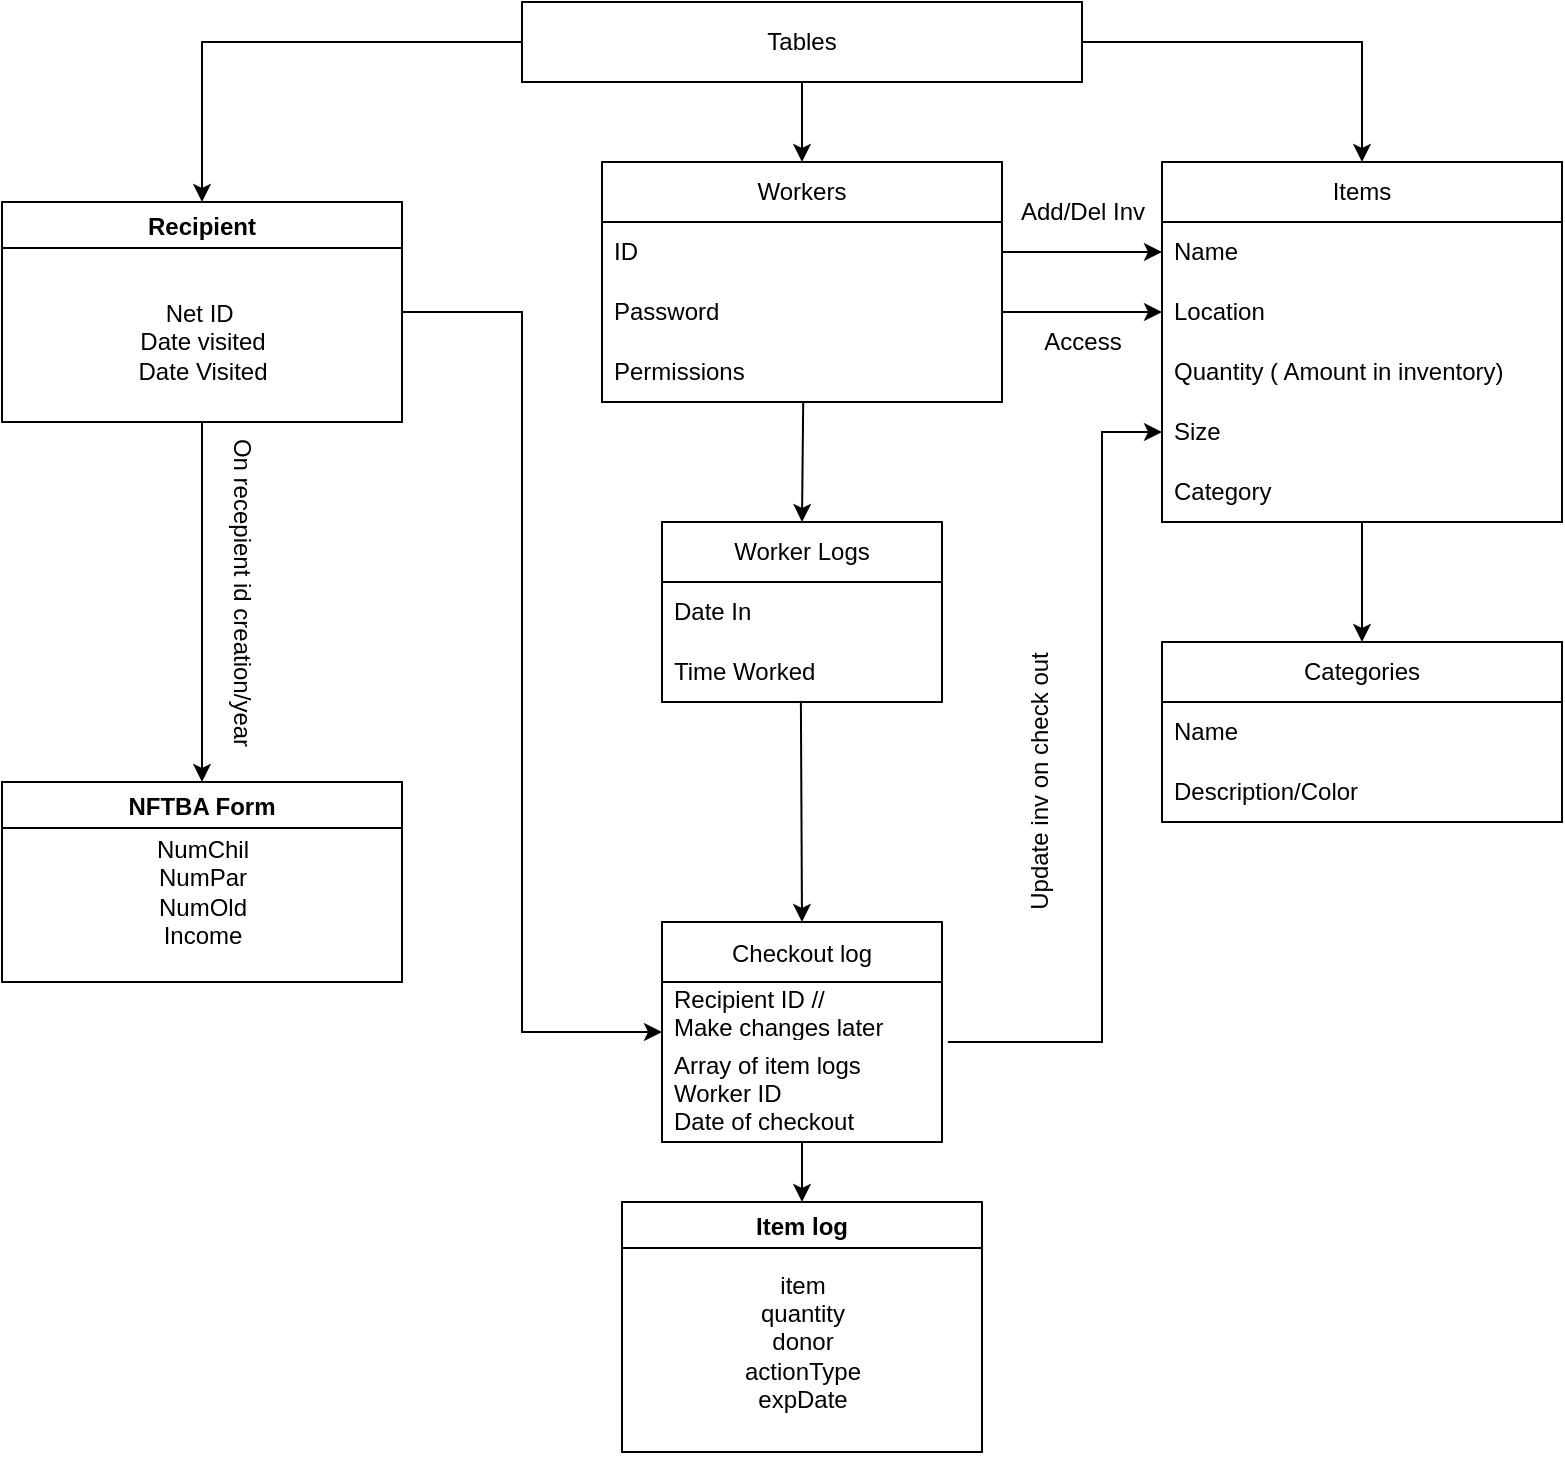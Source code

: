 <mxfile version="20.6.0" type="github">
  <diagram id="C5RBs43oDa-KdzZeNtuy" name="Page-1">
    <mxGraphModel dx="1002" dy="625" grid="1" gridSize="10" guides="1" tooltips="1" connect="1" arrows="1" fold="1" page="1" pageScale="1" pageWidth="827" pageHeight="1169" math="0" shadow="0">
      <root>
        <mxCell id="WIyWlLk6GJQsqaUBKTNV-0" />
        <mxCell id="WIyWlLk6GJQsqaUBKTNV-1" parent="WIyWlLk6GJQsqaUBKTNV-0" />
        <mxCell id="W-ZZmaoJpfkEgvUS2qyO-13" value="Recipient" style="swimlane;startSize=23;" parent="WIyWlLk6GJQsqaUBKTNV-1" vertex="1">
          <mxGeometry x="20" y="260" width="200" height="110" as="geometry" />
        </mxCell>
        <mxCell id="W-ZZmaoJpfkEgvUS2qyO-18" value="Net ID&amp;nbsp;&lt;br&gt;Date visited&lt;br&gt;Date Visited" style="text;html=1;align=center;verticalAlign=middle;resizable=0;points=[];autosize=1;strokeColor=none;fillColor=none;" parent="W-ZZmaoJpfkEgvUS2qyO-13" vertex="1">
          <mxGeometry x="55" y="40" width="90" height="60" as="geometry" />
        </mxCell>
        <mxCell id="W-ZZmaoJpfkEgvUS2qyO-34" value="Tables" style="rounded=0;whiteSpace=wrap;html=1;" parent="WIyWlLk6GJQsqaUBKTNV-1" vertex="1">
          <mxGeometry x="280" y="160" width="280" height="40" as="geometry" />
        </mxCell>
        <mxCell id="W-ZZmaoJpfkEgvUS2qyO-45" value="NFTBA Form" style="swimlane;" parent="WIyWlLk6GJQsqaUBKTNV-1" vertex="1">
          <mxGeometry x="20" y="550" width="200" height="100" as="geometry" />
        </mxCell>
        <mxCell id="W-ZZmaoJpfkEgvUS2qyO-51" value="NumChil&lt;br&gt;NumPar&lt;br&gt;NumOld&lt;br&gt;Income" style="text;html=1;align=center;verticalAlign=middle;resizable=0;points=[];autosize=1;strokeColor=none;fillColor=none;" parent="W-ZZmaoJpfkEgvUS2qyO-45" vertex="1">
          <mxGeometry x="65" y="20" width="70" height="70" as="geometry" />
        </mxCell>
        <mxCell id="LEjf0Js33OpnvhWqmB9_-0" value="On recepient id creation/year" style="text;html=1;align=center;verticalAlign=middle;resizable=0;points=[];autosize=1;strokeColor=none;fillColor=none;rotation=90;" parent="WIyWlLk6GJQsqaUBKTNV-1" vertex="1">
          <mxGeometry x="50" y="440" width="180" height="30" as="geometry" />
        </mxCell>
        <mxCell id="LEjf0Js33OpnvhWqmB9_-9" value="Item log" style="swimlane;" parent="WIyWlLk6GJQsqaUBKTNV-1" vertex="1">
          <mxGeometry x="330" y="760" width="180" height="125" as="geometry" />
        </mxCell>
        <mxCell id="GrbsJYLR_bLG-Z3R_im9-0" value="&lt;br&gt;" style="text;html=1;align=center;verticalAlign=middle;resizable=0;points=[];autosize=1;strokeColor=none;fillColor=none;" parent="LEjf0Js33OpnvhWqmB9_-9" vertex="1">
          <mxGeometry x="100" y="105" width="20" height="30" as="geometry" />
        </mxCell>
        <mxCell id="GrbsJYLR_bLG-Z3R_im9-22" value="item&lt;br&gt;quantity&lt;br&gt;donor&lt;br&gt;actionType&lt;br&gt;expDate" style="text;html=1;align=center;verticalAlign=middle;resizable=0;points=[];autosize=1;strokeColor=none;fillColor=none;" parent="LEjf0Js33OpnvhWqmB9_-9" vertex="1">
          <mxGeometry x="50" y="25" width="80" height="90" as="geometry" />
        </mxCell>
        <mxCell id="LEjf0Js33OpnvhWqmB9_-20" value="Access" style="text;html=1;align=center;verticalAlign=middle;resizable=0;points=[];autosize=1;strokeColor=none;fillColor=none;" parent="WIyWlLk6GJQsqaUBKTNV-1" vertex="1">
          <mxGeometry x="530" y="315" width="60" height="30" as="geometry" />
        </mxCell>
        <mxCell id="LEjf0Js33OpnvhWqmB9_-22" value="Checkout log" style="swimlane;fontStyle=0;childLayout=stackLayout;horizontal=1;startSize=30;horizontalStack=0;resizeParent=1;resizeParentMax=0;resizeLast=0;collapsible=1;marginBottom=0;" parent="WIyWlLk6GJQsqaUBKTNV-1" vertex="1">
          <mxGeometry x="350" y="620" width="140" height="110" as="geometry" />
        </mxCell>
        <mxCell id="LEjf0Js33OpnvhWqmB9_-23" value="Recipient ID //&#xa;Make changes later" style="text;strokeColor=none;fillColor=none;align=left;verticalAlign=middle;spacingLeft=4;spacingRight=4;overflow=hidden;points=[[0,0.5],[1,0.5]];portConstraint=eastwest;rotatable=0;" parent="LEjf0Js33OpnvhWqmB9_-22" vertex="1">
          <mxGeometry y="30" width="140" height="30" as="geometry" />
        </mxCell>
        <mxCell id="LEjf0Js33OpnvhWqmB9_-24" value="Array of item logs&#xa;Worker ID &#xa;Date of checkout" style="text;strokeColor=none;fillColor=none;align=left;verticalAlign=middle;spacingLeft=4;spacingRight=4;overflow=hidden;points=[[0,0.5],[1,0.5]];portConstraint=eastwest;rotatable=0;" parent="LEjf0Js33OpnvhWqmB9_-22" vertex="1">
          <mxGeometry y="60" width="140" height="50" as="geometry" />
        </mxCell>
        <mxCell id="GrbsJYLR_bLG-Z3R_im9-12" value="Update inv on check out" style="text;html=1;align=center;verticalAlign=middle;resizable=0;points=[];autosize=1;strokeColor=none;fillColor=none;rotation=-90;" parent="WIyWlLk6GJQsqaUBKTNV-1" vertex="1">
          <mxGeometry x="464" y="535" width="150" height="30" as="geometry" />
        </mxCell>
        <mxCell id="BPc-_y-xApkWX-sECBne-0" value="" style="endArrow=classic;html=1;rounded=0;exitX=0.5;exitY=1;exitDx=0;exitDy=0;entryX=0.5;entryY=0;entryDx=0;entryDy=0;" parent="WIyWlLk6GJQsqaUBKTNV-1" source="W-ZZmaoJpfkEgvUS2qyO-13" target="W-ZZmaoJpfkEgvUS2qyO-45" edge="1">
          <mxGeometry width="50" height="50" relative="1" as="geometry">
            <mxPoint x="390" y="410" as="sourcePoint" />
            <mxPoint x="440" y="360" as="targetPoint" />
          </mxGeometry>
        </mxCell>
        <mxCell id="BPc-_y-xApkWX-sECBne-1" value="" style="endArrow=classic;html=1;rounded=0;entryX=0.5;entryY=0;entryDx=0;entryDy=0;exitX=0.503;exitY=1;exitDx=0;exitDy=0;exitPerimeter=0;" parent="WIyWlLk6GJQsqaUBKTNV-1" source="didKnXqY8KrQ9kKQ9Ujo-17" target="didKnXqY8KrQ9kKQ9Ujo-27" edge="1">
          <mxGeometry width="50" height="50" relative="1" as="geometry">
            <mxPoint x="430" y="420" as="sourcePoint" />
            <mxPoint x="414" y="495" as="targetPoint" />
          </mxGeometry>
        </mxCell>
        <mxCell id="BPc-_y-xApkWX-sECBne-5" value="" style="endArrow=classic;html=1;rounded=0;exitX=1;exitY=0.5;exitDx=0;exitDy=0;entryX=0;entryY=0.5;entryDx=0;entryDy=0;" parent="WIyWlLk6GJQsqaUBKTNV-1" source="W-ZZmaoJpfkEgvUS2qyO-13" target="LEjf0Js33OpnvhWqmB9_-22" edge="1">
          <mxGeometry width="50" height="50" relative="1" as="geometry">
            <mxPoint x="250" y="655" as="sourcePoint" />
            <mxPoint x="300" y="605" as="targetPoint" />
            <Array as="points">
              <mxPoint x="280" y="315" />
              <mxPoint x="280" y="675" />
            </Array>
          </mxGeometry>
        </mxCell>
        <mxCell id="BPc-_y-xApkWX-sECBne-8" value="" style="endArrow=classic;html=1;rounded=0;exitX=0.5;exitY=1;exitDx=0;exitDy=0;exitPerimeter=0;" parent="WIyWlLk6GJQsqaUBKTNV-1" source="LEjf0Js33OpnvhWqmB9_-24" edge="1">
          <mxGeometry width="50" height="50" relative="1" as="geometry">
            <mxPoint x="290" y="730" as="sourcePoint" />
            <mxPoint x="420" y="760" as="targetPoint" />
          </mxGeometry>
        </mxCell>
        <mxCell id="GrbsJYLR_bLG-Z3R_im9-10" value="Add/Del Inv" style="text;html=1;align=center;verticalAlign=middle;resizable=0;points=[];autosize=1;strokeColor=none;fillColor=none;" parent="WIyWlLk6GJQsqaUBKTNV-1" vertex="1">
          <mxGeometry x="515" y="250" width="90" height="30" as="geometry" />
        </mxCell>
        <mxCell id="didKnXqY8KrQ9kKQ9Ujo-3" value="Items" style="swimlane;fontStyle=0;childLayout=stackLayout;horizontal=1;startSize=30;horizontalStack=0;resizeParent=1;resizeParentMax=0;resizeLast=0;collapsible=1;marginBottom=0;whiteSpace=wrap;html=1;" vertex="1" parent="WIyWlLk6GJQsqaUBKTNV-1">
          <mxGeometry x="600" y="240" width="200" height="180" as="geometry" />
        </mxCell>
        <mxCell id="didKnXqY8KrQ9kKQ9Ujo-4" value="Name" style="text;strokeColor=none;fillColor=none;align=left;verticalAlign=middle;spacingLeft=4;spacingRight=4;overflow=hidden;points=[[0,0.5],[1,0.5]];portConstraint=eastwest;rotatable=0;whiteSpace=wrap;html=1;" vertex="1" parent="didKnXqY8KrQ9kKQ9Ujo-3">
          <mxGeometry y="30" width="200" height="30" as="geometry" />
        </mxCell>
        <mxCell id="didKnXqY8KrQ9kKQ9Ujo-5" value="Location" style="text;strokeColor=none;fillColor=none;align=left;verticalAlign=middle;spacingLeft=4;spacingRight=4;overflow=hidden;points=[[0,0.5],[1,0.5]];portConstraint=eastwest;rotatable=0;whiteSpace=wrap;html=1;" vertex="1" parent="didKnXqY8KrQ9kKQ9Ujo-3">
          <mxGeometry y="60" width="200" height="30" as="geometry" />
        </mxCell>
        <mxCell id="didKnXqY8KrQ9kKQ9Ujo-6" value="Quantity ( Amount in inventory)" style="text;strokeColor=none;fillColor=none;align=left;verticalAlign=middle;spacingLeft=4;spacingRight=4;overflow=hidden;points=[[0,0.5],[1,0.5]];portConstraint=eastwest;rotatable=0;whiteSpace=wrap;html=1;" vertex="1" parent="didKnXqY8KrQ9kKQ9Ujo-3">
          <mxGeometry y="90" width="200" height="30" as="geometry" />
        </mxCell>
        <mxCell id="didKnXqY8KrQ9kKQ9Ujo-12" value="Size" style="text;strokeColor=none;fillColor=none;align=left;verticalAlign=middle;spacingLeft=4;spacingRight=4;overflow=hidden;points=[[0,0.5],[1,0.5]];portConstraint=eastwest;rotatable=0;whiteSpace=wrap;html=1;" vertex="1" parent="didKnXqY8KrQ9kKQ9Ujo-3">
          <mxGeometry y="120" width="200" height="30" as="geometry" />
        </mxCell>
        <mxCell id="didKnXqY8KrQ9kKQ9Ujo-20" value="Category" style="text;strokeColor=none;fillColor=none;align=left;verticalAlign=middle;spacingLeft=4;spacingRight=4;overflow=hidden;points=[[0,0.5],[1,0.5]];portConstraint=eastwest;rotatable=0;whiteSpace=wrap;html=1;" vertex="1" parent="didKnXqY8KrQ9kKQ9Ujo-3">
          <mxGeometry y="150" width="200" height="30" as="geometry" />
        </mxCell>
        <mxCell id="didKnXqY8KrQ9kKQ9Ujo-13" value="" style="endArrow=classic;html=1;rounded=0;exitX=1;exitY=0.5;exitDx=0;exitDy=0;entryX=0.5;entryY=0;entryDx=0;entryDy=0;" edge="1" parent="WIyWlLk6GJQsqaUBKTNV-1" source="W-ZZmaoJpfkEgvUS2qyO-34" target="didKnXqY8KrQ9kKQ9Ujo-3">
          <mxGeometry width="50" height="50" relative="1" as="geometry">
            <mxPoint x="410" y="450" as="sourcePoint" />
            <mxPoint x="460" y="400" as="targetPoint" />
            <Array as="points">
              <mxPoint x="700" y="180" />
            </Array>
          </mxGeometry>
        </mxCell>
        <mxCell id="didKnXqY8KrQ9kKQ9Ujo-14" value="Workers" style="swimlane;fontStyle=0;childLayout=stackLayout;horizontal=1;startSize=30;horizontalStack=0;resizeParent=1;resizeParentMax=0;resizeLast=0;collapsible=1;marginBottom=0;whiteSpace=wrap;html=1;" vertex="1" parent="WIyWlLk6GJQsqaUBKTNV-1">
          <mxGeometry x="320" y="240" width="200" height="120" as="geometry" />
        </mxCell>
        <mxCell id="didKnXqY8KrQ9kKQ9Ujo-15" value="ID" style="text;strokeColor=none;fillColor=none;align=left;verticalAlign=middle;spacingLeft=4;spacingRight=4;overflow=hidden;points=[[0,0.5],[1,0.5]];portConstraint=eastwest;rotatable=0;whiteSpace=wrap;html=1;" vertex="1" parent="didKnXqY8KrQ9kKQ9Ujo-14">
          <mxGeometry y="30" width="200" height="30" as="geometry" />
        </mxCell>
        <mxCell id="didKnXqY8KrQ9kKQ9Ujo-16" value="Password" style="text;strokeColor=none;fillColor=none;align=left;verticalAlign=middle;spacingLeft=4;spacingRight=4;overflow=hidden;points=[[0,0.5],[1,0.5]];portConstraint=eastwest;rotatable=0;whiteSpace=wrap;html=1;" vertex="1" parent="didKnXqY8KrQ9kKQ9Ujo-14">
          <mxGeometry y="60" width="200" height="30" as="geometry" />
        </mxCell>
        <mxCell id="didKnXqY8KrQ9kKQ9Ujo-17" value="Permissions" style="text;strokeColor=none;fillColor=none;align=left;verticalAlign=middle;spacingLeft=4;spacingRight=4;overflow=hidden;points=[[0,0.5],[1,0.5]];portConstraint=eastwest;rotatable=0;whiteSpace=wrap;html=1;" vertex="1" parent="didKnXqY8KrQ9kKQ9Ujo-14">
          <mxGeometry y="90" width="200" height="30" as="geometry" />
        </mxCell>
        <mxCell id="didKnXqY8KrQ9kKQ9Ujo-19" value="" style="endArrow=classic;html=1;rounded=0;exitX=0.5;exitY=1;exitDx=0;exitDy=0;entryX=0.5;entryY=0;entryDx=0;entryDy=0;" edge="1" parent="WIyWlLk6GJQsqaUBKTNV-1" source="W-ZZmaoJpfkEgvUS2qyO-34" target="didKnXqY8KrQ9kKQ9Ujo-14">
          <mxGeometry width="50" height="50" relative="1" as="geometry">
            <mxPoint x="410" y="490" as="sourcePoint" />
            <mxPoint x="460" y="440" as="targetPoint" />
          </mxGeometry>
        </mxCell>
        <mxCell id="didKnXqY8KrQ9kKQ9Ujo-22" value="Categories" style="swimlane;fontStyle=0;childLayout=stackLayout;horizontal=1;startSize=30;horizontalStack=0;resizeParent=1;resizeParentMax=0;resizeLast=0;collapsible=1;marginBottom=0;whiteSpace=wrap;html=1;" vertex="1" parent="WIyWlLk6GJQsqaUBKTNV-1">
          <mxGeometry x="600" y="480" width="200" height="90" as="geometry" />
        </mxCell>
        <mxCell id="didKnXqY8KrQ9kKQ9Ujo-23" value="Name" style="text;strokeColor=none;fillColor=none;align=left;verticalAlign=middle;spacingLeft=4;spacingRight=4;overflow=hidden;points=[[0,0.5],[1,0.5]];portConstraint=eastwest;rotatable=0;whiteSpace=wrap;html=1;" vertex="1" parent="didKnXqY8KrQ9kKQ9Ujo-22">
          <mxGeometry y="30" width="200" height="30" as="geometry" />
        </mxCell>
        <mxCell id="didKnXqY8KrQ9kKQ9Ujo-24" value="Description/Color" style="text;strokeColor=none;fillColor=none;align=left;verticalAlign=middle;spacingLeft=4;spacingRight=4;overflow=hidden;points=[[0,0.5],[1,0.5]];portConstraint=eastwest;rotatable=0;whiteSpace=wrap;html=1;" vertex="1" parent="didKnXqY8KrQ9kKQ9Ujo-22">
          <mxGeometry y="60" width="200" height="30" as="geometry" />
        </mxCell>
        <mxCell id="didKnXqY8KrQ9kKQ9Ujo-26" value="" style="endArrow=classic;html=1;rounded=0;entryX=0.5;entryY=0;entryDx=0;entryDy=0;" edge="1" parent="WIyWlLk6GJQsqaUBKTNV-1" target="didKnXqY8KrQ9kKQ9Ujo-22">
          <mxGeometry width="50" height="50" relative="1" as="geometry">
            <mxPoint x="700" y="420" as="sourcePoint" />
            <mxPoint x="460" y="440" as="targetPoint" />
          </mxGeometry>
        </mxCell>
        <mxCell id="didKnXqY8KrQ9kKQ9Ujo-27" value="Worker Logs" style="swimlane;fontStyle=0;childLayout=stackLayout;horizontal=1;startSize=30;horizontalStack=0;resizeParent=1;resizeParentMax=0;resizeLast=0;collapsible=1;marginBottom=0;whiteSpace=wrap;html=1;" vertex="1" parent="WIyWlLk6GJQsqaUBKTNV-1">
          <mxGeometry x="350" y="420" width="140" height="90" as="geometry" />
        </mxCell>
        <mxCell id="didKnXqY8KrQ9kKQ9Ujo-28" value="Date In" style="text;strokeColor=none;fillColor=none;align=left;verticalAlign=middle;spacingLeft=4;spacingRight=4;overflow=hidden;points=[[0,0.5],[1,0.5]];portConstraint=eastwest;rotatable=0;whiteSpace=wrap;html=1;" vertex="1" parent="didKnXqY8KrQ9kKQ9Ujo-27">
          <mxGeometry y="30" width="140" height="30" as="geometry" />
        </mxCell>
        <mxCell id="didKnXqY8KrQ9kKQ9Ujo-29" value="Time Worked" style="text;strokeColor=none;fillColor=none;align=left;verticalAlign=middle;spacingLeft=4;spacingRight=4;overflow=hidden;points=[[0,0.5],[1,0.5]];portConstraint=eastwest;rotatable=0;whiteSpace=wrap;html=1;" vertex="1" parent="didKnXqY8KrQ9kKQ9Ujo-27">
          <mxGeometry y="60" width="140" height="30" as="geometry" />
        </mxCell>
        <mxCell id="didKnXqY8KrQ9kKQ9Ujo-31" value="" style="endArrow=classic;html=1;rounded=0;entryX=0.5;entryY=0;entryDx=0;entryDy=0;exitX=0.496;exitY=1;exitDx=0;exitDy=0;exitPerimeter=0;" edge="1" parent="WIyWlLk6GJQsqaUBKTNV-1" source="didKnXqY8KrQ9kKQ9Ujo-29" target="LEjf0Js33OpnvhWqmB9_-22">
          <mxGeometry width="50" height="50" relative="1" as="geometry">
            <mxPoint x="400" y="550" as="sourcePoint" />
            <mxPoint x="460" y="460" as="targetPoint" />
          </mxGeometry>
        </mxCell>
        <mxCell id="didKnXqY8KrQ9kKQ9Ujo-32" value="" style="endArrow=classic;html=1;rounded=0;exitX=1.021;exitY=0;exitDx=0;exitDy=0;entryX=0;entryY=0.5;entryDx=0;entryDy=0;exitPerimeter=0;" edge="1" parent="WIyWlLk6GJQsqaUBKTNV-1" source="LEjf0Js33OpnvhWqmB9_-24" target="didKnXqY8KrQ9kKQ9Ujo-12">
          <mxGeometry width="50" height="50" relative="1" as="geometry">
            <mxPoint x="390" y="540" as="sourcePoint" />
            <mxPoint x="510" y="490" as="targetPoint" />
            <Array as="points">
              <mxPoint x="570" y="680" />
              <mxPoint x="570" y="375" />
            </Array>
          </mxGeometry>
        </mxCell>
        <mxCell id="didKnXqY8KrQ9kKQ9Ujo-33" value="" style="endArrow=classic;html=1;rounded=0;exitX=0;exitY=0.5;exitDx=0;exitDy=0;entryX=0.5;entryY=0;entryDx=0;entryDy=0;" edge="1" parent="WIyWlLk6GJQsqaUBKTNV-1" source="W-ZZmaoJpfkEgvUS2qyO-34" target="W-ZZmaoJpfkEgvUS2qyO-13">
          <mxGeometry width="50" height="50" relative="1" as="geometry">
            <mxPoint x="390" y="420" as="sourcePoint" />
            <mxPoint x="440" y="370" as="targetPoint" />
            <Array as="points">
              <mxPoint x="120" y="180" />
            </Array>
          </mxGeometry>
        </mxCell>
        <mxCell id="didKnXqY8KrQ9kKQ9Ujo-34" value="" style="endArrow=classic;html=1;rounded=0;exitX=1;exitY=0.5;exitDx=0;exitDy=0;entryX=0;entryY=0.5;entryDx=0;entryDy=0;" edge="1" parent="WIyWlLk6GJQsqaUBKTNV-1" source="didKnXqY8KrQ9kKQ9Ujo-15" target="didKnXqY8KrQ9kKQ9Ujo-4">
          <mxGeometry width="50" height="50" relative="1" as="geometry">
            <mxPoint x="390" y="500" as="sourcePoint" />
            <mxPoint x="440" y="450" as="targetPoint" />
          </mxGeometry>
        </mxCell>
        <mxCell id="didKnXqY8KrQ9kKQ9Ujo-35" value="" style="endArrow=classic;html=1;rounded=0;exitX=1;exitY=0.5;exitDx=0;exitDy=0;entryX=0;entryY=0.5;entryDx=0;entryDy=0;" edge="1" parent="WIyWlLk6GJQsqaUBKTNV-1" source="didKnXqY8KrQ9kKQ9Ujo-16" target="didKnXqY8KrQ9kKQ9Ujo-5">
          <mxGeometry width="50" height="50" relative="1" as="geometry">
            <mxPoint x="390" y="500" as="sourcePoint" />
            <mxPoint x="440" y="450" as="targetPoint" />
          </mxGeometry>
        </mxCell>
      </root>
    </mxGraphModel>
  </diagram>
</mxfile>

